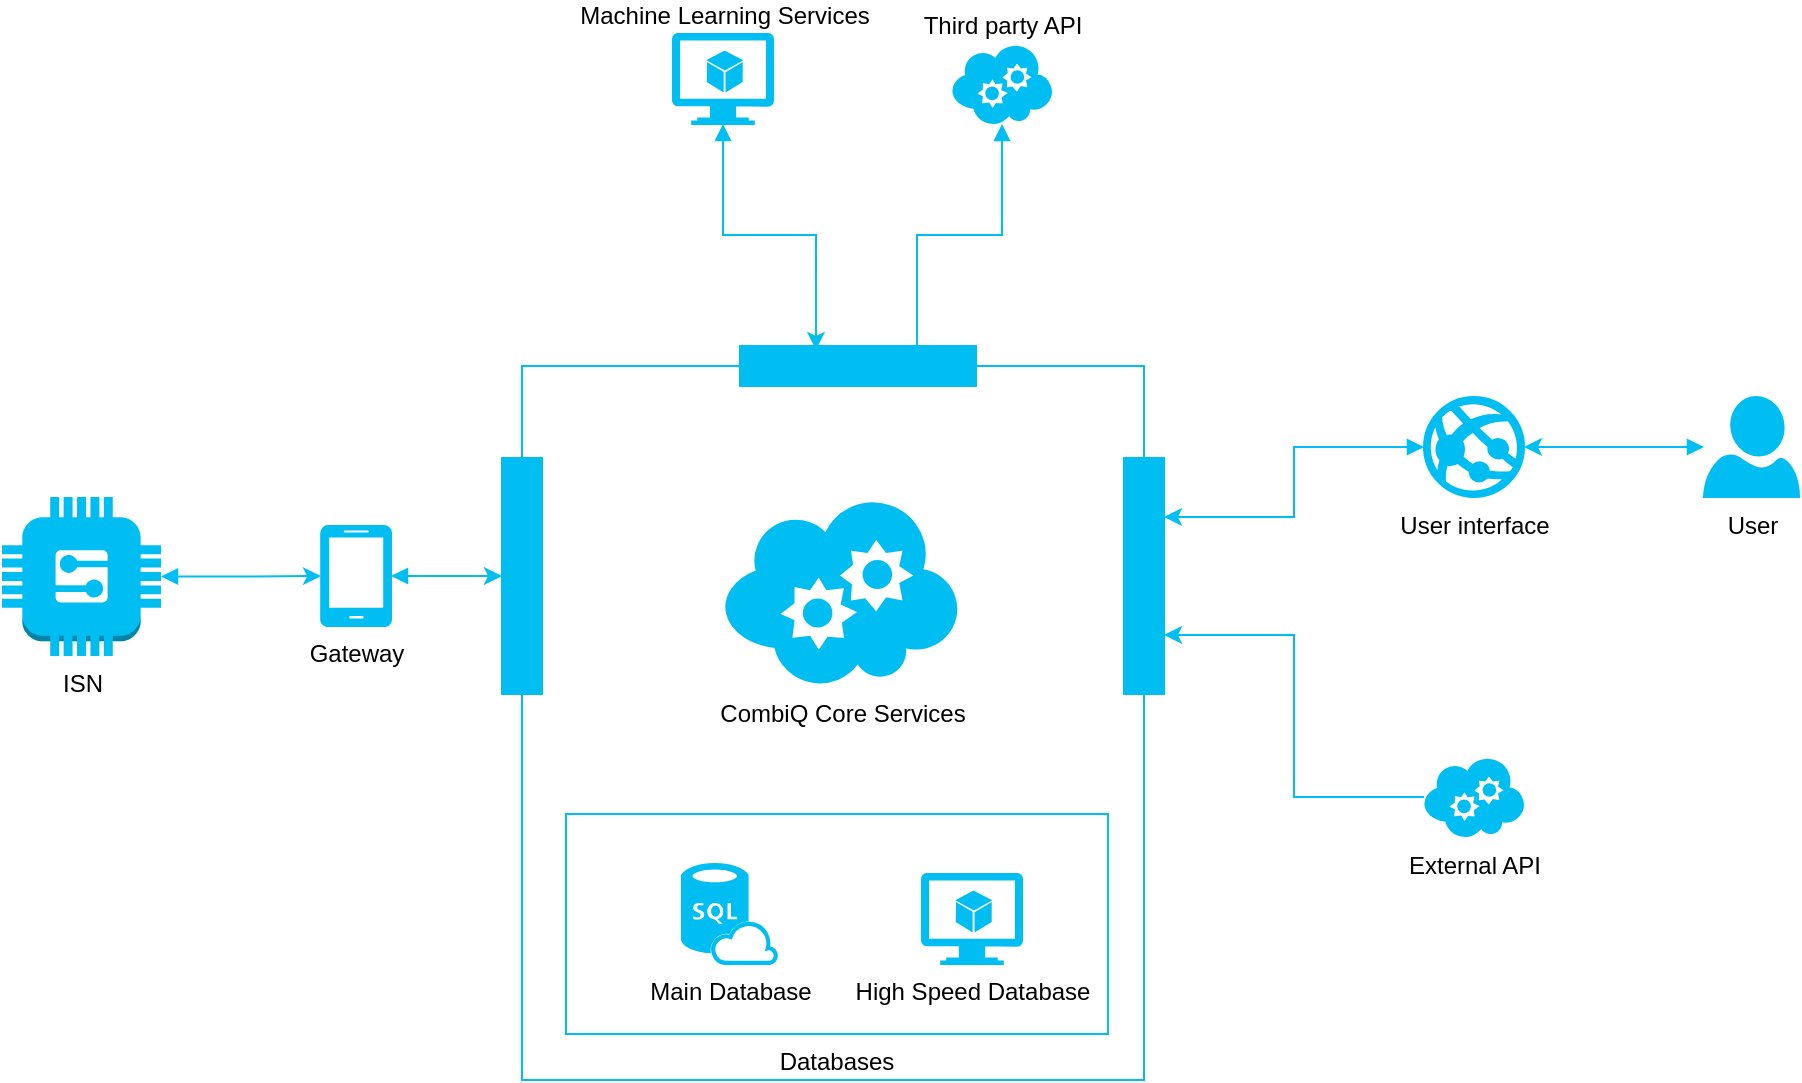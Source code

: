 <mxfile pages="1" version="11.2.1" type="github"><diagram id="LqM6onwOQd0Okm76uDqK" name="Page-1"><mxGraphModel dx="2232" dy="765" grid="1" gridSize="10" guides="1" tooltips="1" connect="1" arrows="1" fold="1" page="1" pageScale="1" pageWidth="850" pageHeight="1100" math="0" shadow="0"><root><mxCell id="0"/><mxCell id="1" parent="0"/><mxCell id="e4o2jVAC11LFmW6qhQUV-1" value="" style="rounded=0;whiteSpace=wrap;html=1;fillColor=#FFFFFF;labelPosition=center;verticalLabelPosition=bottom;align=center;verticalAlign=top;strokeColor=#00BEF2;" vertex="1" parent="1"><mxGeometry x="160" y="226" width="311" height="357" as="geometry"/></mxCell><mxCell id="cEJeAylLHNZn5w-kEuxQ-17" value="Databases" style="rounded=0;whiteSpace=wrap;html=1;fillColor=#FFFFFF;labelPosition=center;verticalLabelPosition=bottom;align=center;verticalAlign=top;strokeColor=#00BEF2;" parent="1" vertex="1"><mxGeometry x="182" y="450" width="271" height="110" as="geometry"/></mxCell><mxCell id="e4o2jVAC11LFmW6qhQUV-7" style="edgeStyle=orthogonalEdgeStyle;rounded=0;orthogonalLoop=1;jettySize=auto;html=1;entryX=1;entryY=0.25;entryDx=0;entryDy=0;startArrow=block;startFill=1;strokeColor=#00BEF2;" edge="1" parent="1" source="cEJeAylLHNZn5w-kEuxQ-1" target="e4o2jVAC11LFmW6qhQUV-4"><mxGeometry relative="1" as="geometry"/></mxCell><mxCell id="cEJeAylLHNZn5w-kEuxQ-1" value="User interface" style="verticalLabelPosition=bottom;html=1;verticalAlign=top;align=center;strokeColor=#00BEF2;fillColor=#00BEF2;shape=mxgraph.azure.azure_website;pointerEvents=1;" parent="1" vertex="1"><mxGeometry x="611" y="241.5" width="50" height="50" as="geometry"/></mxCell><mxCell id="cEJeAylLHNZn5w-kEuxQ-2" value="Main Database" style="verticalLabelPosition=bottom;html=1;verticalAlign=top;align=center;strokeColor=#00BEF2;fillColor=#00BEF2;shape=mxgraph.azure.sql_database_sql_azure;" parent="1" vertex="1"><mxGeometry x="240" y="475" width="47.5" height="50" as="geometry"/></mxCell><mxCell id="e4o2jVAC11LFmW6qhQUV-9" style="edgeStyle=orthogonalEdgeStyle;rounded=0;orthogonalLoop=1;jettySize=auto;html=1;entryX=0;entryY=0.5;entryDx=0;entryDy=0;startArrow=block;startFill=1;strokeColor=#00BEF2;" edge="1" parent="1" source="cEJeAylLHNZn5w-kEuxQ-4" target="e4o2jVAC11LFmW6qhQUV-3"><mxGeometry relative="1" as="geometry"/></mxCell><mxCell id="cEJeAylLHNZn5w-kEuxQ-4" value="Gateway" style="verticalLabelPosition=bottom;html=1;verticalAlign=top;align=center;strokeColor=#00BEF2;fillColor=#00BEF2;shape=mxgraph.azure.mobile;pointerEvents=1;" parent="1" vertex="1"><mxGeometry x="59.5" y="306" width="35" height="50" as="geometry"/></mxCell><mxCell id="cEJeAylLHNZn5w-kEuxQ-5" value="CombiQ Core Services" style="verticalLabelPosition=bottom;html=1;verticalAlign=top;align=center;strokeColor=#00BEF2;fillColor=#00BEF2;shape=mxgraph.azure.cloud_service;" parent="1" vertex="1"><mxGeometry x="260.5" y="291.5" width="118" height="94" as="geometry"/></mxCell><mxCell id="e4o2jVAC11LFmW6qhQUV-12" style="edgeStyle=orthogonalEdgeStyle;rounded=0;orthogonalLoop=1;jettySize=auto;html=1;entryX=0.1;entryY=0.678;entryDx=0;entryDy=0;entryPerimeter=0;startArrow=block;startFill=1;strokeColor=#00BEF2;" edge="1" parent="1" source="cEJeAylLHNZn5w-kEuxQ-6" target="e4o2jVAC11LFmW6qhQUV-5"><mxGeometry relative="1" as="geometry"/></mxCell><mxCell id="cEJeAylLHNZn5w-kEuxQ-6" value="Machine Learning Services" style="verticalLabelPosition=top;html=1;verticalAlign=bottom;align=center;strokeColor=#00BEF2;fillColor=#00BEF2;shape=mxgraph.azure.virtual_machine_feature;pointerEvents=1;labelPosition=center;" parent="1" vertex="1"><mxGeometry x="235.5" y="60" width="50" height="45" as="geometry"/></mxCell><mxCell id="cEJeAylLHNZn5w-kEuxQ-14" style="edgeStyle=orthogonalEdgeStyle;rounded=0;orthogonalLoop=1;jettySize=auto;html=1;entryX=1;entryY=0.5;entryDx=0;entryDy=0;entryPerimeter=0;startArrow=block;startFill=1;strokeColor=#00BEF2;" parent="1" source="cEJeAylLHNZn5w-kEuxQ-7" target="cEJeAylLHNZn5w-kEuxQ-1" edge="1"><mxGeometry relative="1" as="geometry"/></mxCell><mxCell id="cEJeAylLHNZn5w-kEuxQ-7" value="User" style="verticalLabelPosition=bottom;html=1;verticalAlign=top;align=center;strokeColor=#00BEF2;fillColor=#00BEF2;shape=mxgraph.azure.user;" parent="1" vertex="1"><mxGeometry x="751" y="241.5" width="47.5" height="50" as="geometry"/></mxCell><mxCell id="cEJeAylLHNZn5w-kEuxQ-20" style="edgeStyle=orthogonalEdgeStyle;rounded=0;orthogonalLoop=1;jettySize=auto;html=1;entryX=0;entryY=0.5;entryDx=0;entryDy=0;entryPerimeter=0;startArrow=block;startFill=1;strokeColor=#00BEF2;" parent="1" source="cEJeAylLHNZn5w-kEuxQ-9" target="cEJeAylLHNZn5w-kEuxQ-4" edge="1"><mxGeometry relative="1" as="geometry"/></mxCell><mxCell id="cEJeAylLHNZn5w-kEuxQ-9" value="ISN" style="outlineConnect=0;dashed=0;verticalLabelPosition=bottom;verticalAlign=top;align=center;html=1;shape=mxgraph.aws3.generic;fillColor=#00BEF2;gradientColor=none;strokeColor=#00BEF2;" parent="1" vertex="1"><mxGeometry x="-100" y="291.5" width="79.5" height="79.5" as="geometry"/></mxCell><mxCell id="cEJeAylLHNZn5w-kEuxQ-10" value="High Speed Database" style="verticalLabelPosition=bottom;html=1;verticalAlign=top;align=center;strokeColor=#00BEF2;fillColor=#00BEF2;shape=mxgraph.azure.virtual_machine_feature;pointerEvents=1;" parent="1" vertex="1"><mxGeometry x="360" y="480" width="50" height="45" as="geometry"/></mxCell><mxCell id="e4o2jVAC11LFmW6qhQUV-11" style="edgeStyle=orthogonalEdgeStyle;rounded=0;orthogonalLoop=1;jettySize=auto;html=1;entryX=0;entryY=0.25;entryDx=0;entryDy=0;startArrow=block;startFill=1;endArrow=none;endFill=0;strokeColor=#00BEF2;" edge="1" parent="1" source="cEJeAylLHNZn5w-kEuxQ-11" target="e4o2jVAC11LFmW6qhQUV-5"><mxGeometry relative="1" as="geometry"/></mxCell><mxCell id="cEJeAylLHNZn5w-kEuxQ-11" value="Third party API" style="verticalLabelPosition=top;html=1;verticalAlign=bottom;align=center;strokeColor=#00BEF2;fillColor=#00BEF2;shape=mxgraph.azure.cloud_service;labelPosition=center;" parent="1" vertex="1"><mxGeometry x="375" y="65" width="50" height="40" as="geometry"/></mxCell><mxCell id="e4o2jVAC11LFmW6qhQUV-3" value="" style="rounded=0;whiteSpace=wrap;html=1;fillColor=#00BEF2;strokeColor=#00BEF2;" vertex="1" parent="1"><mxGeometry x="150" y="272" width="20" height="118" as="geometry"/></mxCell><mxCell id="e4o2jVAC11LFmW6qhQUV-4" value="" style="rounded=0;whiteSpace=wrap;html=1;fillColor=#00BEF2;strokeColor=#00BEF2;" vertex="1" parent="1"><mxGeometry x="461" y="272" width="20" height="118" as="geometry"/></mxCell><mxCell id="e4o2jVAC11LFmW6qhQUV-5" value="" style="rounded=0;whiteSpace=wrap;html=1;fillColor=#00BEF2;rotation=90;strokeColor=#00BEF2;" vertex="1" parent="1"><mxGeometry x="318" y="167" width="20" height="118" as="geometry"/></mxCell><mxCell id="e4o2jVAC11LFmW6qhQUV-13" style="edgeStyle=orthogonalEdgeStyle;rounded=0;orthogonalLoop=1;jettySize=auto;html=1;entryX=1;entryY=0.75;entryDx=0;entryDy=0;startArrow=none;startFill=0;strokeColor=#00BEF2;" edge="1" parent="1" source="e4o2jVAC11LFmW6qhQUV-10" target="e4o2jVAC11LFmW6qhQUV-4"><mxGeometry relative="1" as="geometry"/></mxCell><mxCell id="e4o2jVAC11LFmW6qhQUV-10" value="External API" style="verticalLabelPosition=bottom;html=1;verticalAlign=top;align=center;strokeColor=#00BEF2;fillColor=#00BEF2;shape=mxgraph.azure.cloud_service;" vertex="1" parent="1"><mxGeometry x="611" y="421.5" width="50" height="40" as="geometry"/></mxCell></root></mxGraphModel></diagram></mxfile>